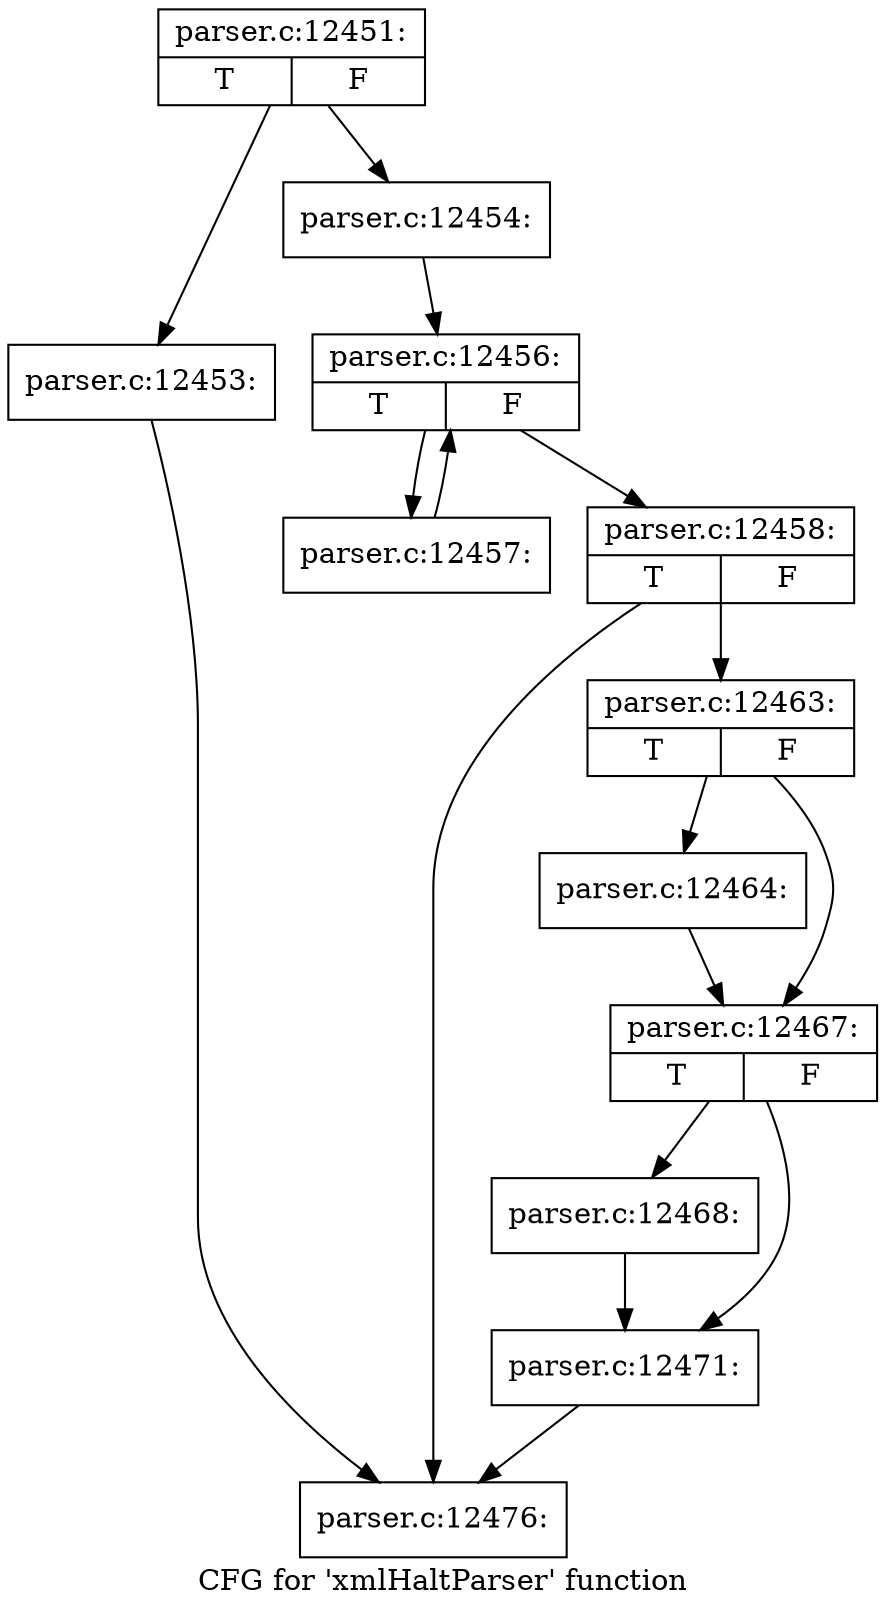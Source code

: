 digraph "CFG for 'xmlHaltParser' function" {
	label="CFG for 'xmlHaltParser' function";

	Node0x55d73c2f71c0 [shape=record,label="{parser.c:12451:|{<s0>T|<s1>F}}"];
	Node0x55d73c2f71c0 -> Node0x55d73c2f8b70;
	Node0x55d73c2f71c0 -> Node0x55d73c2f8bc0;
	Node0x55d73c2f8b70 [shape=record,label="{parser.c:12453:}"];
	Node0x55d73c2f8b70 -> Node0x55d73c2ff270;
	Node0x55d73c2f8bc0 [shape=record,label="{parser.c:12454:}"];
	Node0x55d73c2f8bc0 -> Node0x55d73c2fea80;
	Node0x55d73c2fea80 [shape=record,label="{parser.c:12456:|{<s0>T|<s1>F}}"];
	Node0x55d73c2fea80 -> Node0x55d73c2fee90;
	Node0x55d73c2fea80 -> Node0x55d73c2fec60;
	Node0x55d73c2fee90 [shape=record,label="{parser.c:12457:}"];
	Node0x55d73c2fee90 -> Node0x55d73c2fea80;
	Node0x55d73c2fec60 [shape=record,label="{parser.c:12458:|{<s0>T|<s1>F}}"];
	Node0x55d73c2fec60 -> Node0x55d73c2ff220;
	Node0x55d73c2fec60 -> Node0x55d73c2ff270;
	Node0x55d73c2ff220 [shape=record,label="{parser.c:12463:|{<s0>T|<s1>F}}"];
	Node0x55d73c2ff220 -> Node0x55d73c2ff6e0;
	Node0x55d73c2ff220 -> Node0x55d73c2ff730;
	Node0x55d73c2ff6e0 [shape=record,label="{parser.c:12464:}"];
	Node0x55d73c2ff6e0 -> Node0x55d73c2ff730;
	Node0x55d73c2ff730 [shape=record,label="{parser.c:12467:|{<s0>T|<s1>F}}"];
	Node0x55d73c2ff730 -> Node0x55d73c300790;
	Node0x55d73c2ff730 -> Node0x55d73c3007e0;
	Node0x55d73c300790 [shape=record,label="{parser.c:12468:}"];
	Node0x55d73c300790 -> Node0x55d73c3007e0;
	Node0x55d73c3007e0 [shape=record,label="{parser.c:12471:}"];
	Node0x55d73c3007e0 -> Node0x55d73c2ff270;
	Node0x55d73c2ff270 [shape=record,label="{parser.c:12476:}"];
}
